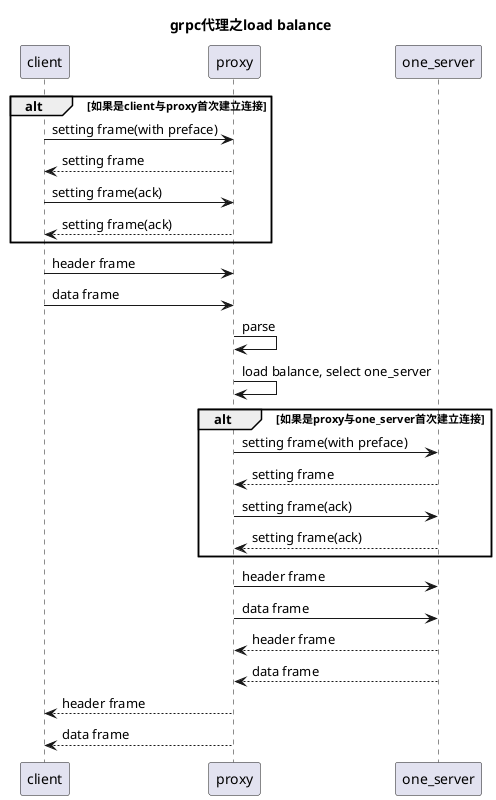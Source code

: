 @startuml
title grpc代理之load balance
alt 如果是client与proxy首次建立连接
    client -> proxy: setting frame(with preface)
    client <-- proxy: setting frame
    client -> proxy: setting frame(ack)
    client <-- proxy: setting frame(ack)
end alt

client -> proxy: header frame
client -> proxy: data frame
proxy -> proxy: parse
proxy -> proxy: load balance, select one_server

alt 如果是proxy与one_server首次建立连接
    proxy -> one_server: setting frame(with preface)
    proxy <-- one_server: setting frame
    proxy -> one_server: setting frame(ack)
    proxy <-- one_server: setting frame(ack)
end alt

proxy -> one_server: header frame
proxy -> one_server: data frame
proxy <-- one_server: header frame
proxy <-- one_server: data frame

client <-- proxy: header frame
client <-- proxy: data frame

@enduml